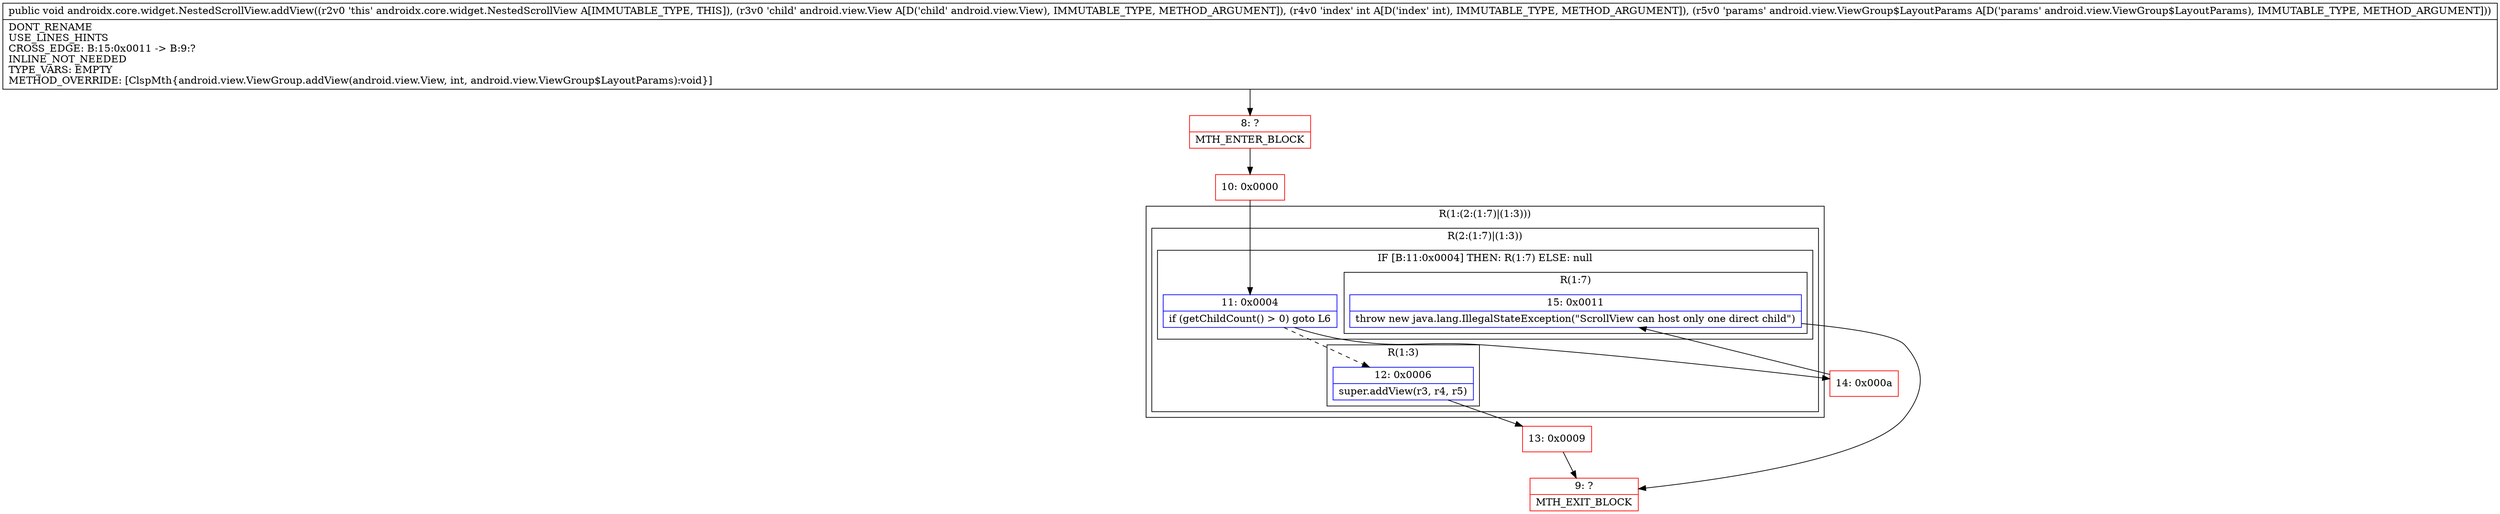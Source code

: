 digraph "CFG forandroidx.core.widget.NestedScrollView.addView(Landroid\/view\/View;ILandroid\/view\/ViewGroup$LayoutParams;)V" {
subgraph cluster_Region_1759758143 {
label = "R(1:(2:(1:7)|(1:3)))";
node [shape=record,color=blue];
subgraph cluster_Region_585354050 {
label = "R(2:(1:7)|(1:3))";
node [shape=record,color=blue];
subgraph cluster_IfRegion_1655538623 {
label = "IF [B:11:0x0004] THEN: R(1:7) ELSE: null";
node [shape=record,color=blue];
Node_11 [shape=record,label="{11\:\ 0x0004|if (getChildCount() \> 0) goto L6\l}"];
subgraph cluster_Region_2076184063 {
label = "R(1:7)";
node [shape=record,color=blue];
Node_15 [shape=record,label="{15\:\ 0x0011|throw new java.lang.IllegalStateException(\"ScrollView can host only one direct child\")\l}"];
}
}
subgraph cluster_Region_225240967 {
label = "R(1:3)";
node [shape=record,color=blue];
Node_12 [shape=record,label="{12\:\ 0x0006|super.addView(r3, r4, r5)\l}"];
}
}
}
Node_8 [shape=record,color=red,label="{8\:\ ?|MTH_ENTER_BLOCK\l}"];
Node_10 [shape=record,color=red,label="{10\:\ 0x0000}"];
Node_13 [shape=record,color=red,label="{13\:\ 0x0009}"];
Node_9 [shape=record,color=red,label="{9\:\ ?|MTH_EXIT_BLOCK\l}"];
Node_14 [shape=record,color=red,label="{14\:\ 0x000a}"];
MethodNode[shape=record,label="{public void androidx.core.widget.NestedScrollView.addView((r2v0 'this' androidx.core.widget.NestedScrollView A[IMMUTABLE_TYPE, THIS]), (r3v0 'child' android.view.View A[D('child' android.view.View), IMMUTABLE_TYPE, METHOD_ARGUMENT]), (r4v0 'index' int A[D('index' int), IMMUTABLE_TYPE, METHOD_ARGUMENT]), (r5v0 'params' android.view.ViewGroup$LayoutParams A[D('params' android.view.ViewGroup$LayoutParams), IMMUTABLE_TYPE, METHOD_ARGUMENT]))  | DONT_RENAME\lUSE_LINES_HINTS\lCROSS_EDGE: B:15:0x0011 \-\> B:9:?\lINLINE_NOT_NEEDED\lTYPE_VARS: EMPTY\lMETHOD_OVERRIDE: [ClspMth\{android.view.ViewGroup.addView(android.view.View, int, android.view.ViewGroup$LayoutParams):void\}]\l}"];
MethodNode -> Node_8;Node_11 -> Node_12[style=dashed];
Node_11 -> Node_14;
Node_15 -> Node_9;
Node_12 -> Node_13;
Node_8 -> Node_10;
Node_10 -> Node_11;
Node_13 -> Node_9;
Node_14 -> Node_15;
}

